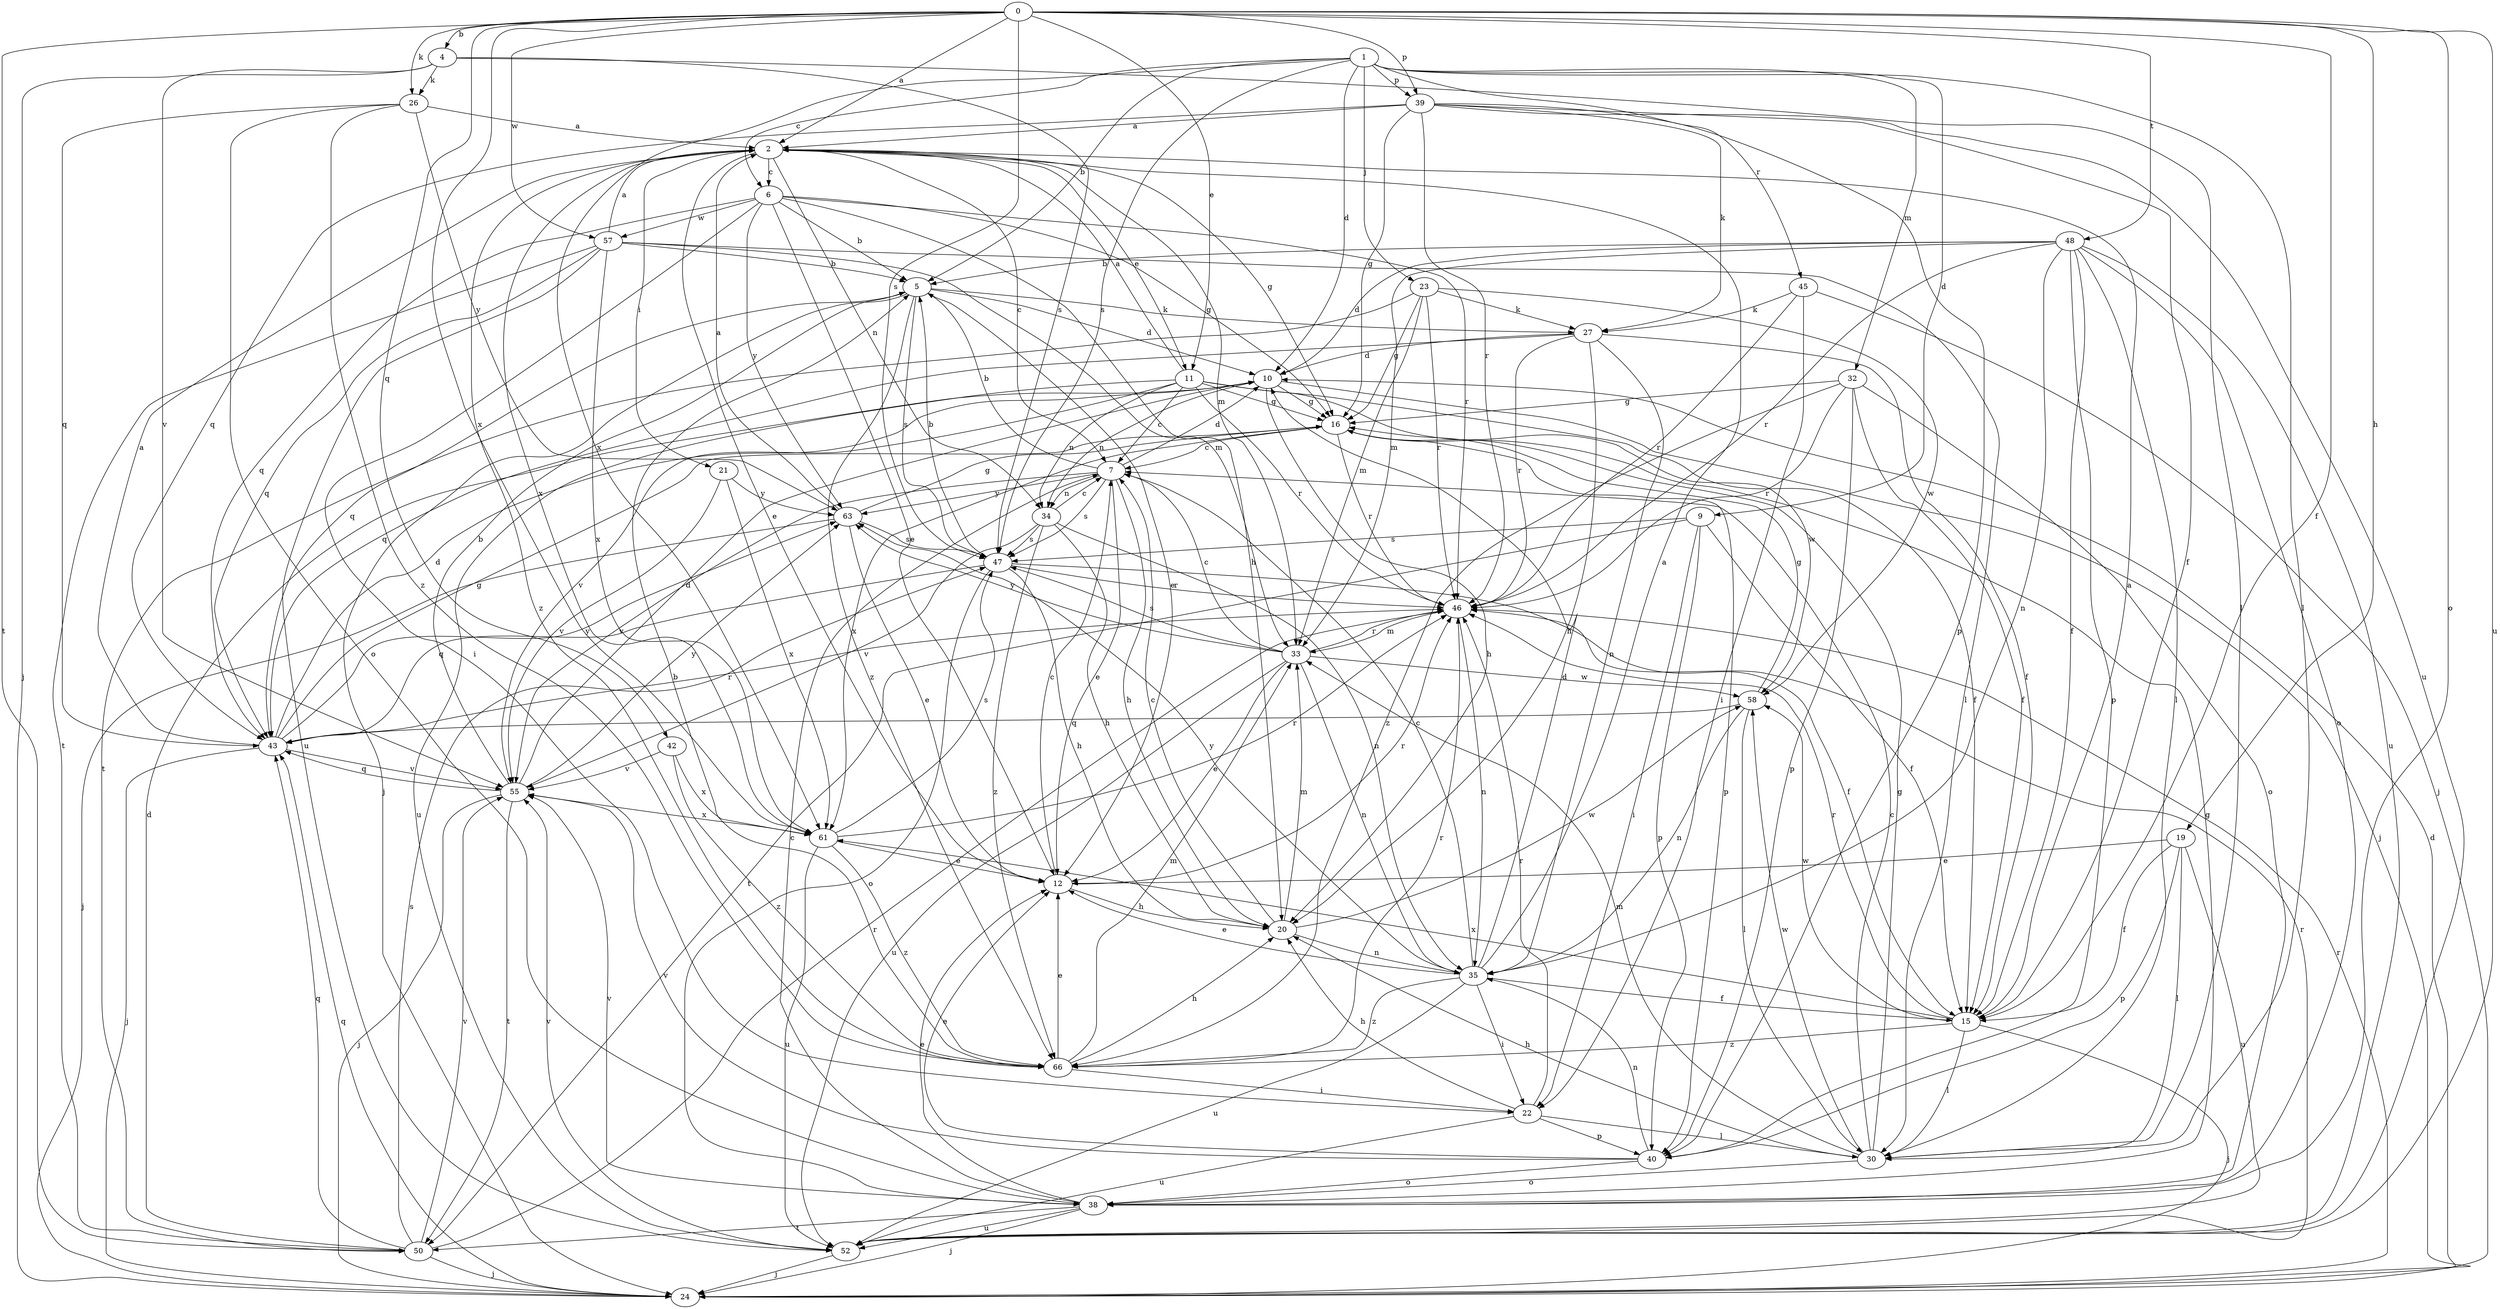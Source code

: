 strict digraph  {
0;
1;
2;
4;
5;
6;
7;
9;
10;
11;
12;
15;
16;
19;
20;
21;
22;
23;
24;
26;
27;
30;
32;
33;
34;
35;
38;
39;
40;
42;
43;
45;
46;
47;
48;
50;
52;
55;
57;
58;
61;
63;
66;
0 -> 2  [label=a];
0 -> 4  [label=b];
0 -> 11  [label=e];
0 -> 15  [label=f];
0 -> 19  [label=h];
0 -> 26  [label=k];
0 -> 38  [label=o];
0 -> 39  [label=p];
0 -> 42  [label=q];
0 -> 47  [label=s];
0 -> 48  [label=t];
0 -> 50  [label=t];
0 -> 52  [label=u];
0 -> 57  [label=w];
0 -> 61  [label=x];
1 -> 5  [label=b];
1 -> 6  [label=c];
1 -> 9  [label=d];
1 -> 10  [label=d];
1 -> 23  [label=j];
1 -> 30  [label=l];
1 -> 32  [label=m];
1 -> 39  [label=p];
1 -> 45  [label=r];
1 -> 47  [label=s];
1 -> 61  [label=x];
2 -> 6  [label=c];
2 -> 7  [label=c];
2 -> 11  [label=e];
2 -> 12  [label=e];
2 -> 16  [label=g];
2 -> 21  [label=i];
2 -> 33  [label=m];
2 -> 34  [label=n];
2 -> 61  [label=x];
2 -> 66  [label=z];
4 -> 24  [label=j];
4 -> 26  [label=k];
4 -> 30  [label=l];
4 -> 47  [label=s];
4 -> 55  [label=v];
5 -> 10  [label=d];
5 -> 12  [label=e];
5 -> 24  [label=j];
5 -> 27  [label=k];
5 -> 43  [label=q];
5 -> 47  [label=s];
5 -> 66  [label=z];
6 -> 5  [label=b];
6 -> 12  [label=e];
6 -> 16  [label=g];
6 -> 20  [label=h];
6 -> 22  [label=i];
6 -> 43  [label=q];
6 -> 46  [label=r];
6 -> 57  [label=w];
6 -> 63  [label=y];
7 -> 5  [label=b];
7 -> 10  [label=d];
7 -> 12  [label=e];
7 -> 20  [label=h];
7 -> 34  [label=n];
7 -> 47  [label=s];
7 -> 55  [label=v];
7 -> 63  [label=y];
9 -> 15  [label=f];
9 -> 22  [label=i];
9 -> 40  [label=p];
9 -> 47  [label=s];
9 -> 50  [label=t];
10 -> 16  [label=g];
10 -> 20  [label=h];
10 -> 24  [label=j];
10 -> 34  [label=n];
11 -> 2  [label=a];
11 -> 7  [label=c];
11 -> 15  [label=f];
11 -> 16  [label=g];
11 -> 34  [label=n];
11 -> 46  [label=r];
11 -> 52  [label=u];
11 -> 55  [label=v];
11 -> 58  [label=w];
12 -> 7  [label=c];
12 -> 20  [label=h];
12 -> 46  [label=r];
15 -> 2  [label=a];
15 -> 24  [label=j];
15 -> 30  [label=l];
15 -> 46  [label=r];
15 -> 58  [label=w];
15 -> 61  [label=x];
15 -> 66  [label=z];
16 -> 7  [label=c];
16 -> 40  [label=p];
16 -> 46  [label=r];
16 -> 61  [label=x];
19 -> 12  [label=e];
19 -> 15  [label=f];
19 -> 30  [label=l];
19 -> 40  [label=p];
19 -> 52  [label=u];
20 -> 7  [label=c];
20 -> 33  [label=m];
20 -> 35  [label=n];
20 -> 58  [label=w];
21 -> 55  [label=v];
21 -> 61  [label=x];
21 -> 63  [label=y];
22 -> 20  [label=h];
22 -> 30  [label=l];
22 -> 40  [label=p];
22 -> 46  [label=r];
22 -> 52  [label=u];
23 -> 16  [label=g];
23 -> 27  [label=k];
23 -> 33  [label=m];
23 -> 46  [label=r];
23 -> 50  [label=t];
23 -> 58  [label=w];
24 -> 10  [label=d];
24 -> 43  [label=q];
24 -> 46  [label=r];
26 -> 2  [label=a];
26 -> 38  [label=o];
26 -> 43  [label=q];
26 -> 63  [label=y];
26 -> 66  [label=z];
27 -> 10  [label=d];
27 -> 15  [label=f];
27 -> 20  [label=h];
27 -> 35  [label=n];
27 -> 43  [label=q];
27 -> 46  [label=r];
30 -> 7  [label=c];
30 -> 16  [label=g];
30 -> 20  [label=h];
30 -> 33  [label=m];
30 -> 38  [label=o];
30 -> 58  [label=w];
32 -> 15  [label=f];
32 -> 16  [label=g];
32 -> 38  [label=o];
32 -> 40  [label=p];
32 -> 46  [label=r];
32 -> 66  [label=z];
33 -> 7  [label=c];
33 -> 12  [label=e];
33 -> 35  [label=n];
33 -> 46  [label=r];
33 -> 47  [label=s];
33 -> 52  [label=u];
33 -> 58  [label=w];
33 -> 63  [label=y];
34 -> 7  [label=c];
34 -> 20  [label=h];
34 -> 35  [label=n];
34 -> 47  [label=s];
34 -> 55  [label=v];
34 -> 66  [label=z];
35 -> 2  [label=a];
35 -> 7  [label=c];
35 -> 10  [label=d];
35 -> 12  [label=e];
35 -> 15  [label=f];
35 -> 22  [label=i];
35 -> 52  [label=u];
35 -> 63  [label=y];
35 -> 66  [label=z];
38 -> 7  [label=c];
38 -> 12  [label=e];
38 -> 16  [label=g];
38 -> 24  [label=j];
38 -> 50  [label=t];
38 -> 52  [label=u];
38 -> 55  [label=v];
39 -> 2  [label=a];
39 -> 15  [label=f];
39 -> 16  [label=g];
39 -> 27  [label=k];
39 -> 40  [label=p];
39 -> 43  [label=q];
39 -> 46  [label=r];
39 -> 52  [label=u];
40 -> 12  [label=e];
40 -> 35  [label=n];
40 -> 38  [label=o];
40 -> 55  [label=v];
42 -> 55  [label=v];
42 -> 61  [label=x];
42 -> 66  [label=z];
43 -> 2  [label=a];
43 -> 10  [label=d];
43 -> 16  [label=g];
43 -> 24  [label=j];
43 -> 46  [label=r];
43 -> 55  [label=v];
43 -> 63  [label=y];
45 -> 22  [label=i];
45 -> 24  [label=j];
45 -> 27  [label=k];
45 -> 46  [label=r];
46 -> 33  [label=m];
46 -> 35  [label=n];
47 -> 5  [label=b];
47 -> 15  [label=f];
47 -> 20  [label=h];
47 -> 38  [label=o];
47 -> 43  [label=q];
47 -> 46  [label=r];
48 -> 5  [label=b];
48 -> 10  [label=d];
48 -> 15  [label=f];
48 -> 30  [label=l];
48 -> 33  [label=m];
48 -> 35  [label=n];
48 -> 38  [label=o];
48 -> 40  [label=p];
48 -> 46  [label=r];
48 -> 52  [label=u];
50 -> 10  [label=d];
50 -> 24  [label=j];
50 -> 43  [label=q];
50 -> 46  [label=r];
50 -> 47  [label=s];
50 -> 55  [label=v];
52 -> 24  [label=j];
52 -> 46  [label=r];
52 -> 55  [label=v];
55 -> 5  [label=b];
55 -> 10  [label=d];
55 -> 24  [label=j];
55 -> 43  [label=q];
55 -> 50  [label=t];
55 -> 61  [label=x];
55 -> 63  [label=y];
57 -> 2  [label=a];
57 -> 5  [label=b];
57 -> 30  [label=l];
57 -> 33  [label=m];
57 -> 43  [label=q];
57 -> 50  [label=t];
57 -> 52  [label=u];
57 -> 61  [label=x];
58 -> 16  [label=g];
58 -> 30  [label=l];
58 -> 35  [label=n];
58 -> 43  [label=q];
61 -> 12  [label=e];
61 -> 46  [label=r];
61 -> 47  [label=s];
61 -> 52  [label=u];
61 -> 66  [label=z];
63 -> 2  [label=a];
63 -> 12  [label=e];
63 -> 16  [label=g];
63 -> 24  [label=j];
63 -> 47  [label=s];
66 -> 5  [label=b];
66 -> 12  [label=e];
66 -> 20  [label=h];
66 -> 22  [label=i];
66 -> 33  [label=m];
66 -> 46  [label=r];
}
